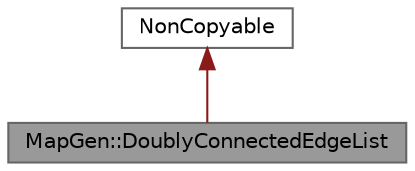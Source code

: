 digraph "MapGen::DoublyConnectedEdgeList"
{
 // INTERACTIVE_SVG=YES
 // LATEX_PDF_SIZE
  bgcolor="transparent";
  edge [fontname=Helvetica,fontsize=10,labelfontname=Helvetica,labelfontsize=10];
  node [fontname=Helvetica,fontsize=10,shape=box,height=0.2,width=0.4];
  Node1 [id="Node000001",label="MapGen::DoublyConnectedEdgeList",height=0.2,width=0.4,color="gray40", fillcolor="grey60", style="filled", fontcolor="black",tooltip="Simple doubly-connected edge list structure."];
  Node2 -> Node1 [id="edge1_Node000001_Node000002",dir="back",color="firebrick4",style="solid",tooltip=" "];
  Node2 [id="Node000002",label="NonCopyable",height=0.2,width=0.4,color="gray40", fillcolor="white", style="filled",URL="$dc/d3c/classNonCopyable.html",tooltip=" "];
}
